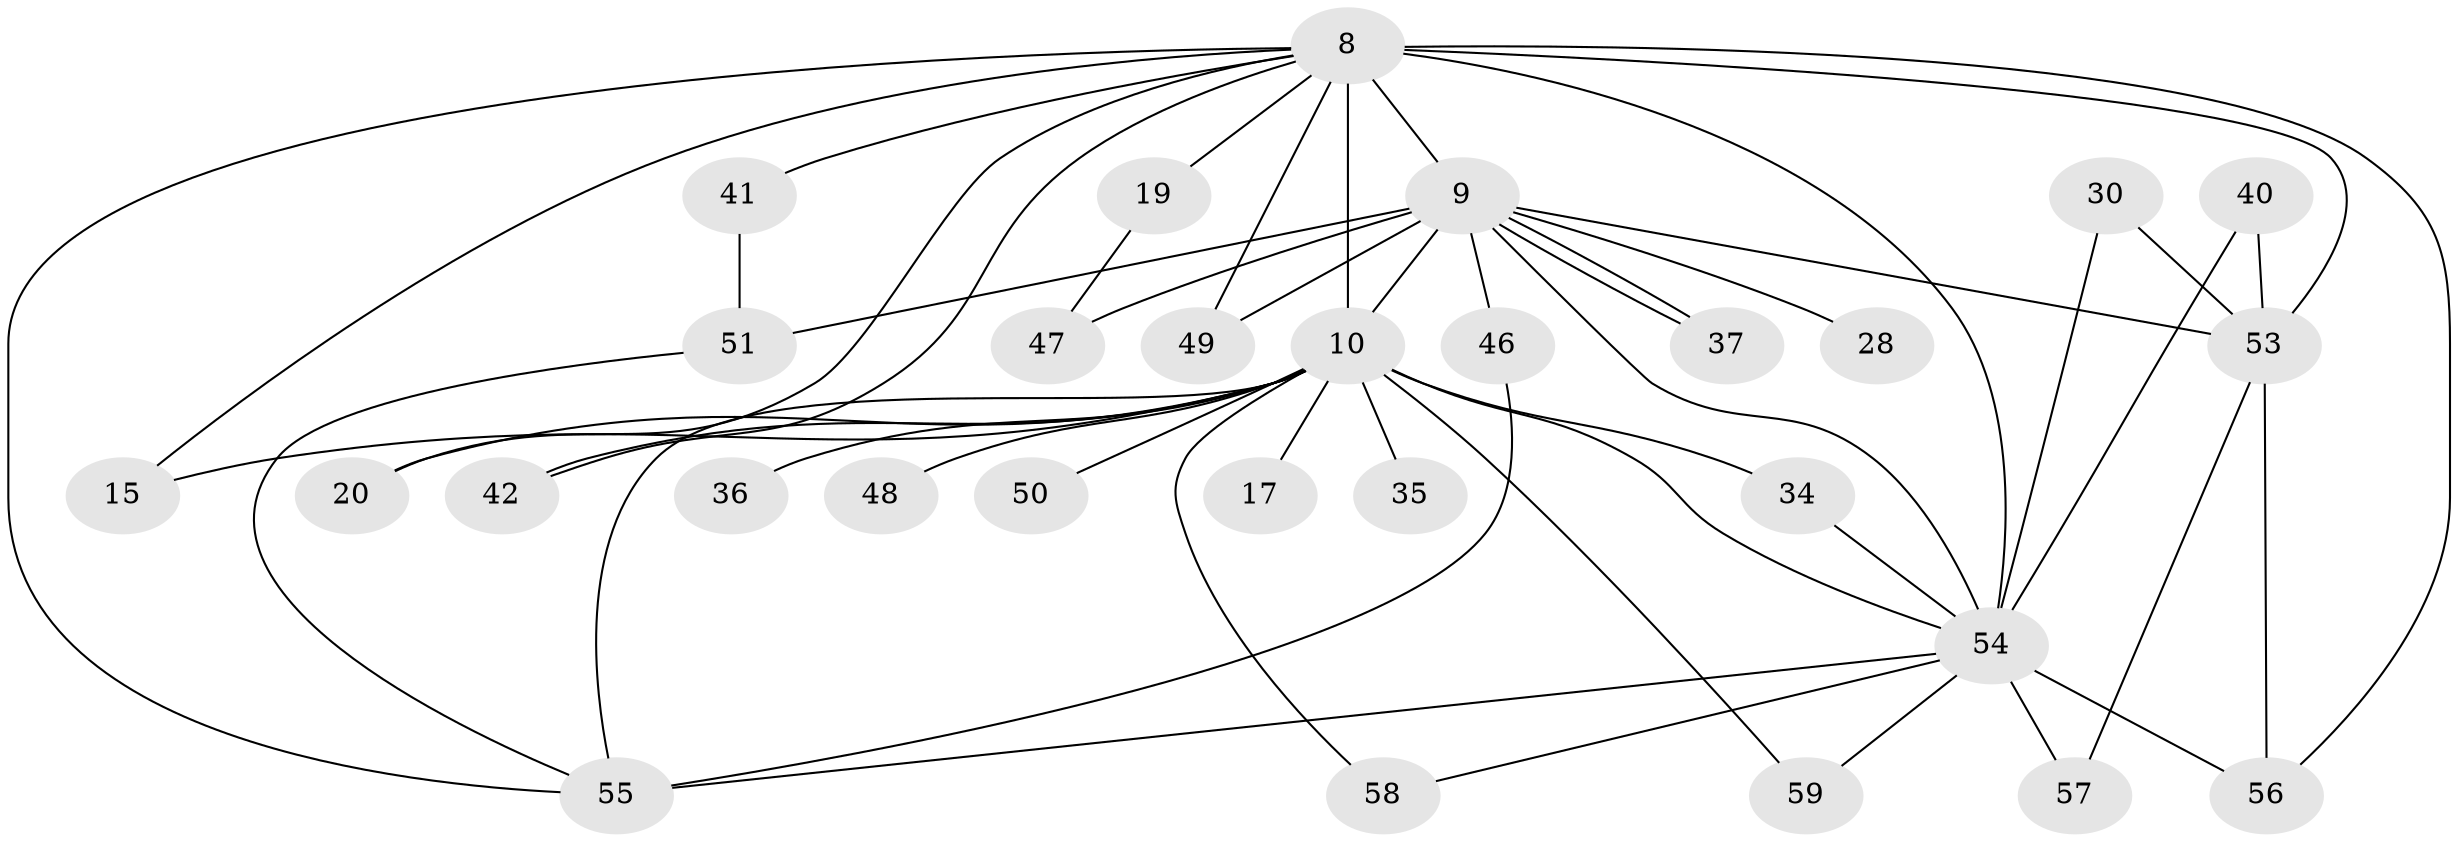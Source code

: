 // original degree distribution, {13: 0.06779661016949153, 19: 0.03389830508474576, 16: 0.01694915254237288, 17: 0.01694915254237288, 22: 0.01694915254237288, 12: 0.01694915254237288, 5: 0.01694915254237288, 3: 0.1694915254237288, 4: 0.0847457627118644, 2: 0.5254237288135594, 6: 0.03389830508474576}
// Generated by graph-tools (version 1.1) at 2025/46/03/09/25 04:46:18]
// undirected, 29 vertices, 51 edges
graph export_dot {
graph [start="1"]
  node [color=gray90,style=filled];
  8 [super="+7+4"];
  9 [super="+3"];
  10 [super="+5"];
  15;
  17;
  19;
  20;
  28;
  30 [super="+12"];
  34;
  35;
  36;
  37;
  40;
  41;
  42 [super="+27"];
  46 [super="+43+13"];
  47 [super="+44"];
  48;
  49;
  50;
  51 [super="+29"];
  53 [super="+16+32"];
  54 [super="+45+38+26"];
  55 [super="+52"];
  56 [super="+22"];
  57;
  58;
  59;
  8 -- 9 [weight=8];
  8 -- 10 [weight=12];
  8 -- 19 [weight=2];
  8 -- 20;
  8 -- 15;
  8 -- 53 [weight=3];
  8 -- 54 [weight=7];
  8 -- 41;
  8 -- 42;
  8 -- 49;
  8 -- 55;
  8 -- 56;
  9 -- 10 [weight=6];
  9 -- 28 [weight=2];
  9 -- 37;
  9 -- 37;
  9 -- 46 [weight=4];
  9 -- 51 [weight=3];
  9 -- 47 [weight=2];
  9 -- 49;
  9 -- 53 [weight=2];
  9 -- 54 [weight=3];
  10 -- 20;
  10 -- 42 [weight=2];
  10 -- 15;
  10 -- 17 [weight=2];
  10 -- 34;
  10 -- 35;
  10 -- 36;
  10 -- 48 [weight=2];
  10 -- 50 [weight=2];
  10 -- 54 [weight=4];
  10 -- 58;
  10 -- 59;
  10 -- 55 [weight=4];
  19 -- 47;
  30 -- 53;
  30 -- 54;
  34 -- 54;
  40 -- 53;
  40 -- 54;
  41 -- 51;
  46 -- 55 [weight=3];
  51 -- 55;
  53 -- 56;
  53 -- 57;
  54 -- 58;
  54 -- 57;
  54 -- 59;
  54 -- 55;
  54 -- 56 [weight=2];
}
